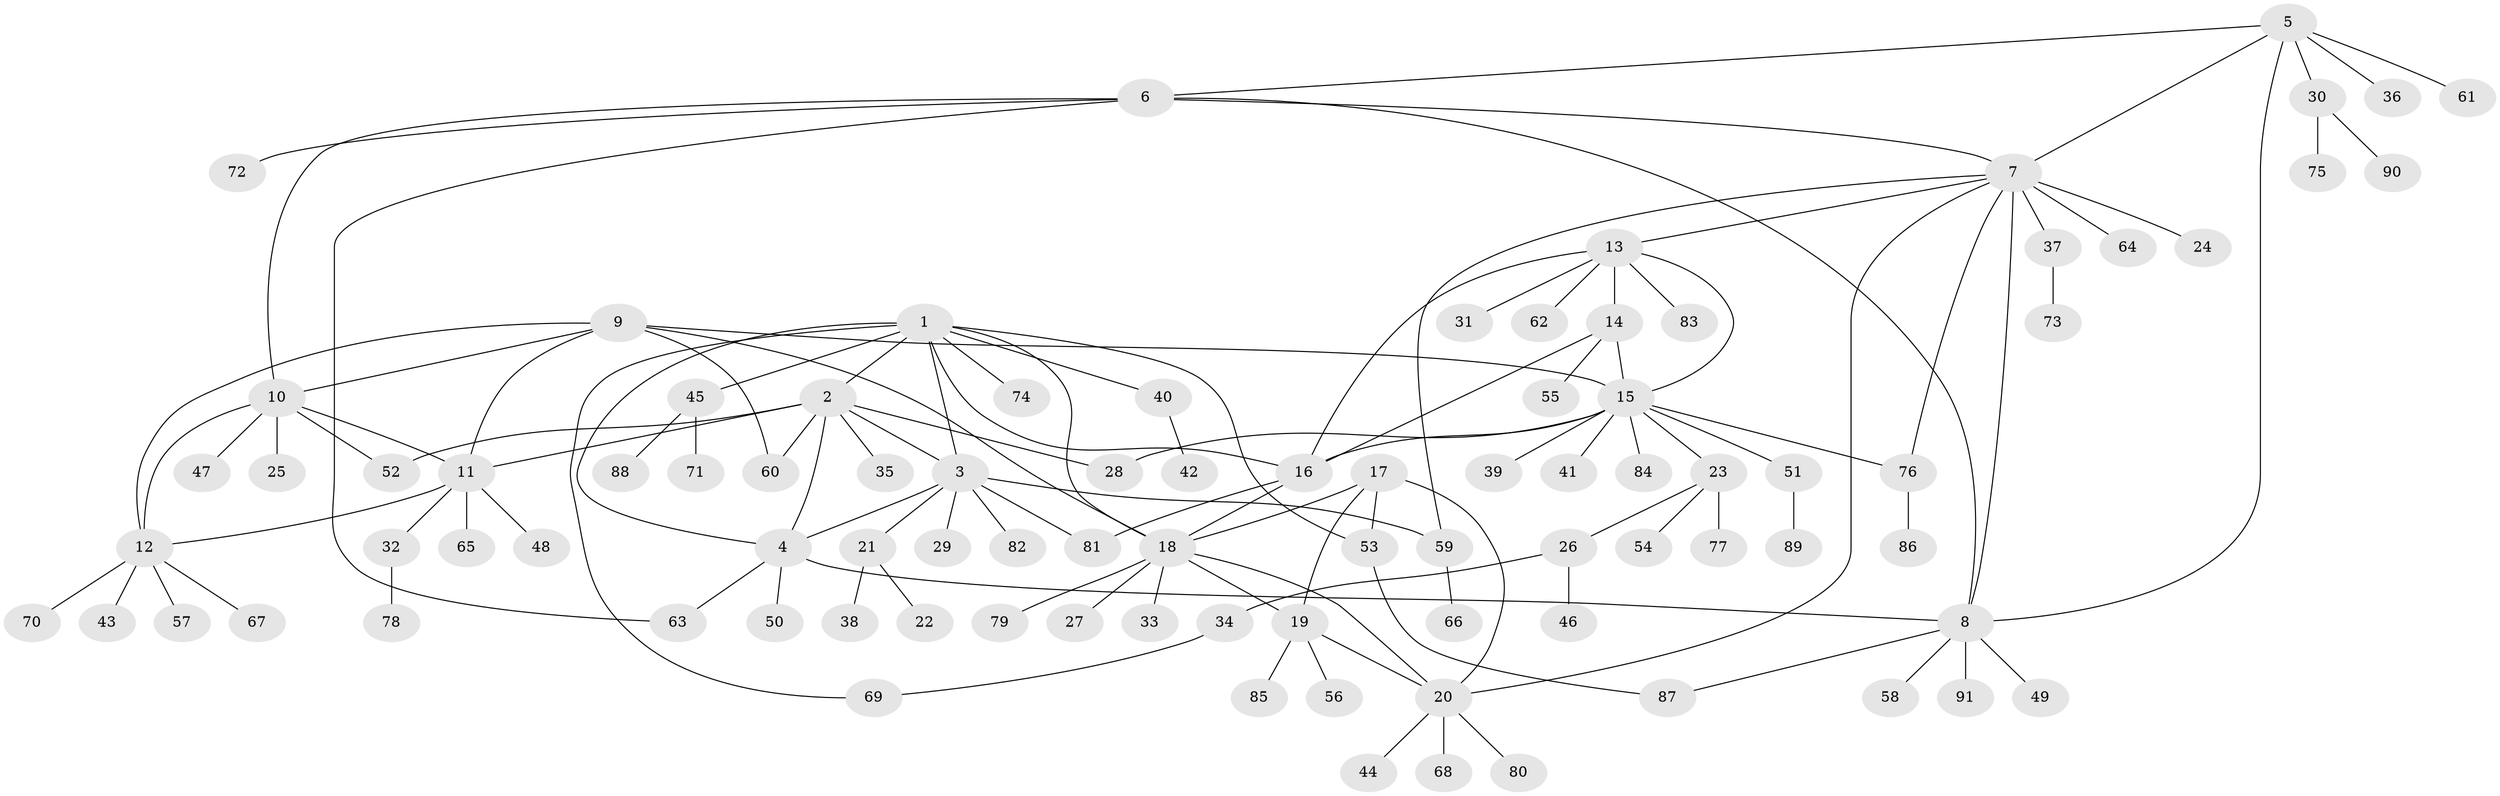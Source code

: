// coarse degree distribution, {9: 0.03076923076923077, 7: 0.046153846153846156, 5: 0.06153846153846154, 6: 0.09230769230769231, 3: 0.06153846153846154, 10: 0.015384615384615385, 8: 0.015384615384615385, 4: 0.03076923076923077, 2: 0.23076923076923078, 1: 0.4153846153846154}
// Generated by graph-tools (version 1.1) at 2025/52/03/04/25 22:52:37]
// undirected, 91 vertices, 121 edges
graph export_dot {
  node [color=gray90,style=filled];
  1;
  2;
  3;
  4;
  5;
  6;
  7;
  8;
  9;
  10;
  11;
  12;
  13;
  14;
  15;
  16;
  17;
  18;
  19;
  20;
  21;
  22;
  23;
  24;
  25;
  26;
  27;
  28;
  29;
  30;
  31;
  32;
  33;
  34;
  35;
  36;
  37;
  38;
  39;
  40;
  41;
  42;
  43;
  44;
  45;
  46;
  47;
  48;
  49;
  50;
  51;
  52;
  53;
  54;
  55;
  56;
  57;
  58;
  59;
  60;
  61;
  62;
  63;
  64;
  65;
  66;
  67;
  68;
  69;
  70;
  71;
  72;
  73;
  74;
  75;
  76;
  77;
  78;
  79;
  80;
  81;
  82;
  83;
  84;
  85;
  86;
  87;
  88;
  89;
  90;
  91;
  1 -- 2;
  1 -- 3;
  1 -- 4;
  1 -- 16;
  1 -- 18;
  1 -- 40;
  1 -- 45;
  1 -- 53;
  1 -- 69;
  1 -- 74;
  2 -- 3;
  2 -- 4;
  2 -- 11;
  2 -- 28;
  2 -- 35;
  2 -- 52;
  2 -- 60;
  3 -- 4;
  3 -- 21;
  3 -- 29;
  3 -- 59;
  3 -- 81;
  3 -- 82;
  4 -- 8;
  4 -- 50;
  4 -- 63;
  5 -- 6;
  5 -- 7;
  5 -- 8;
  5 -- 30;
  5 -- 36;
  5 -- 61;
  6 -- 7;
  6 -- 8;
  6 -- 10;
  6 -- 63;
  6 -- 72;
  7 -- 8;
  7 -- 13;
  7 -- 20;
  7 -- 24;
  7 -- 37;
  7 -- 59;
  7 -- 64;
  7 -- 76;
  8 -- 49;
  8 -- 58;
  8 -- 87;
  8 -- 91;
  9 -- 10;
  9 -- 11;
  9 -- 12;
  9 -- 15;
  9 -- 18;
  9 -- 60;
  10 -- 11;
  10 -- 12;
  10 -- 25;
  10 -- 47;
  10 -- 52;
  11 -- 12;
  11 -- 32;
  11 -- 48;
  11 -- 65;
  12 -- 43;
  12 -- 57;
  12 -- 67;
  12 -- 70;
  13 -- 14;
  13 -- 15;
  13 -- 16;
  13 -- 31;
  13 -- 62;
  13 -- 83;
  14 -- 15;
  14 -- 16;
  14 -- 55;
  15 -- 16;
  15 -- 23;
  15 -- 28;
  15 -- 39;
  15 -- 41;
  15 -- 51;
  15 -- 76;
  15 -- 84;
  16 -- 18;
  16 -- 81;
  17 -- 18;
  17 -- 19;
  17 -- 20;
  17 -- 53;
  18 -- 19;
  18 -- 20;
  18 -- 27;
  18 -- 33;
  18 -- 79;
  19 -- 20;
  19 -- 56;
  19 -- 85;
  20 -- 44;
  20 -- 68;
  20 -- 80;
  21 -- 22;
  21 -- 38;
  23 -- 26;
  23 -- 54;
  23 -- 77;
  26 -- 34;
  26 -- 46;
  30 -- 75;
  30 -- 90;
  32 -- 78;
  34 -- 69;
  37 -- 73;
  40 -- 42;
  45 -- 71;
  45 -- 88;
  51 -- 89;
  53 -- 87;
  59 -- 66;
  76 -- 86;
}
